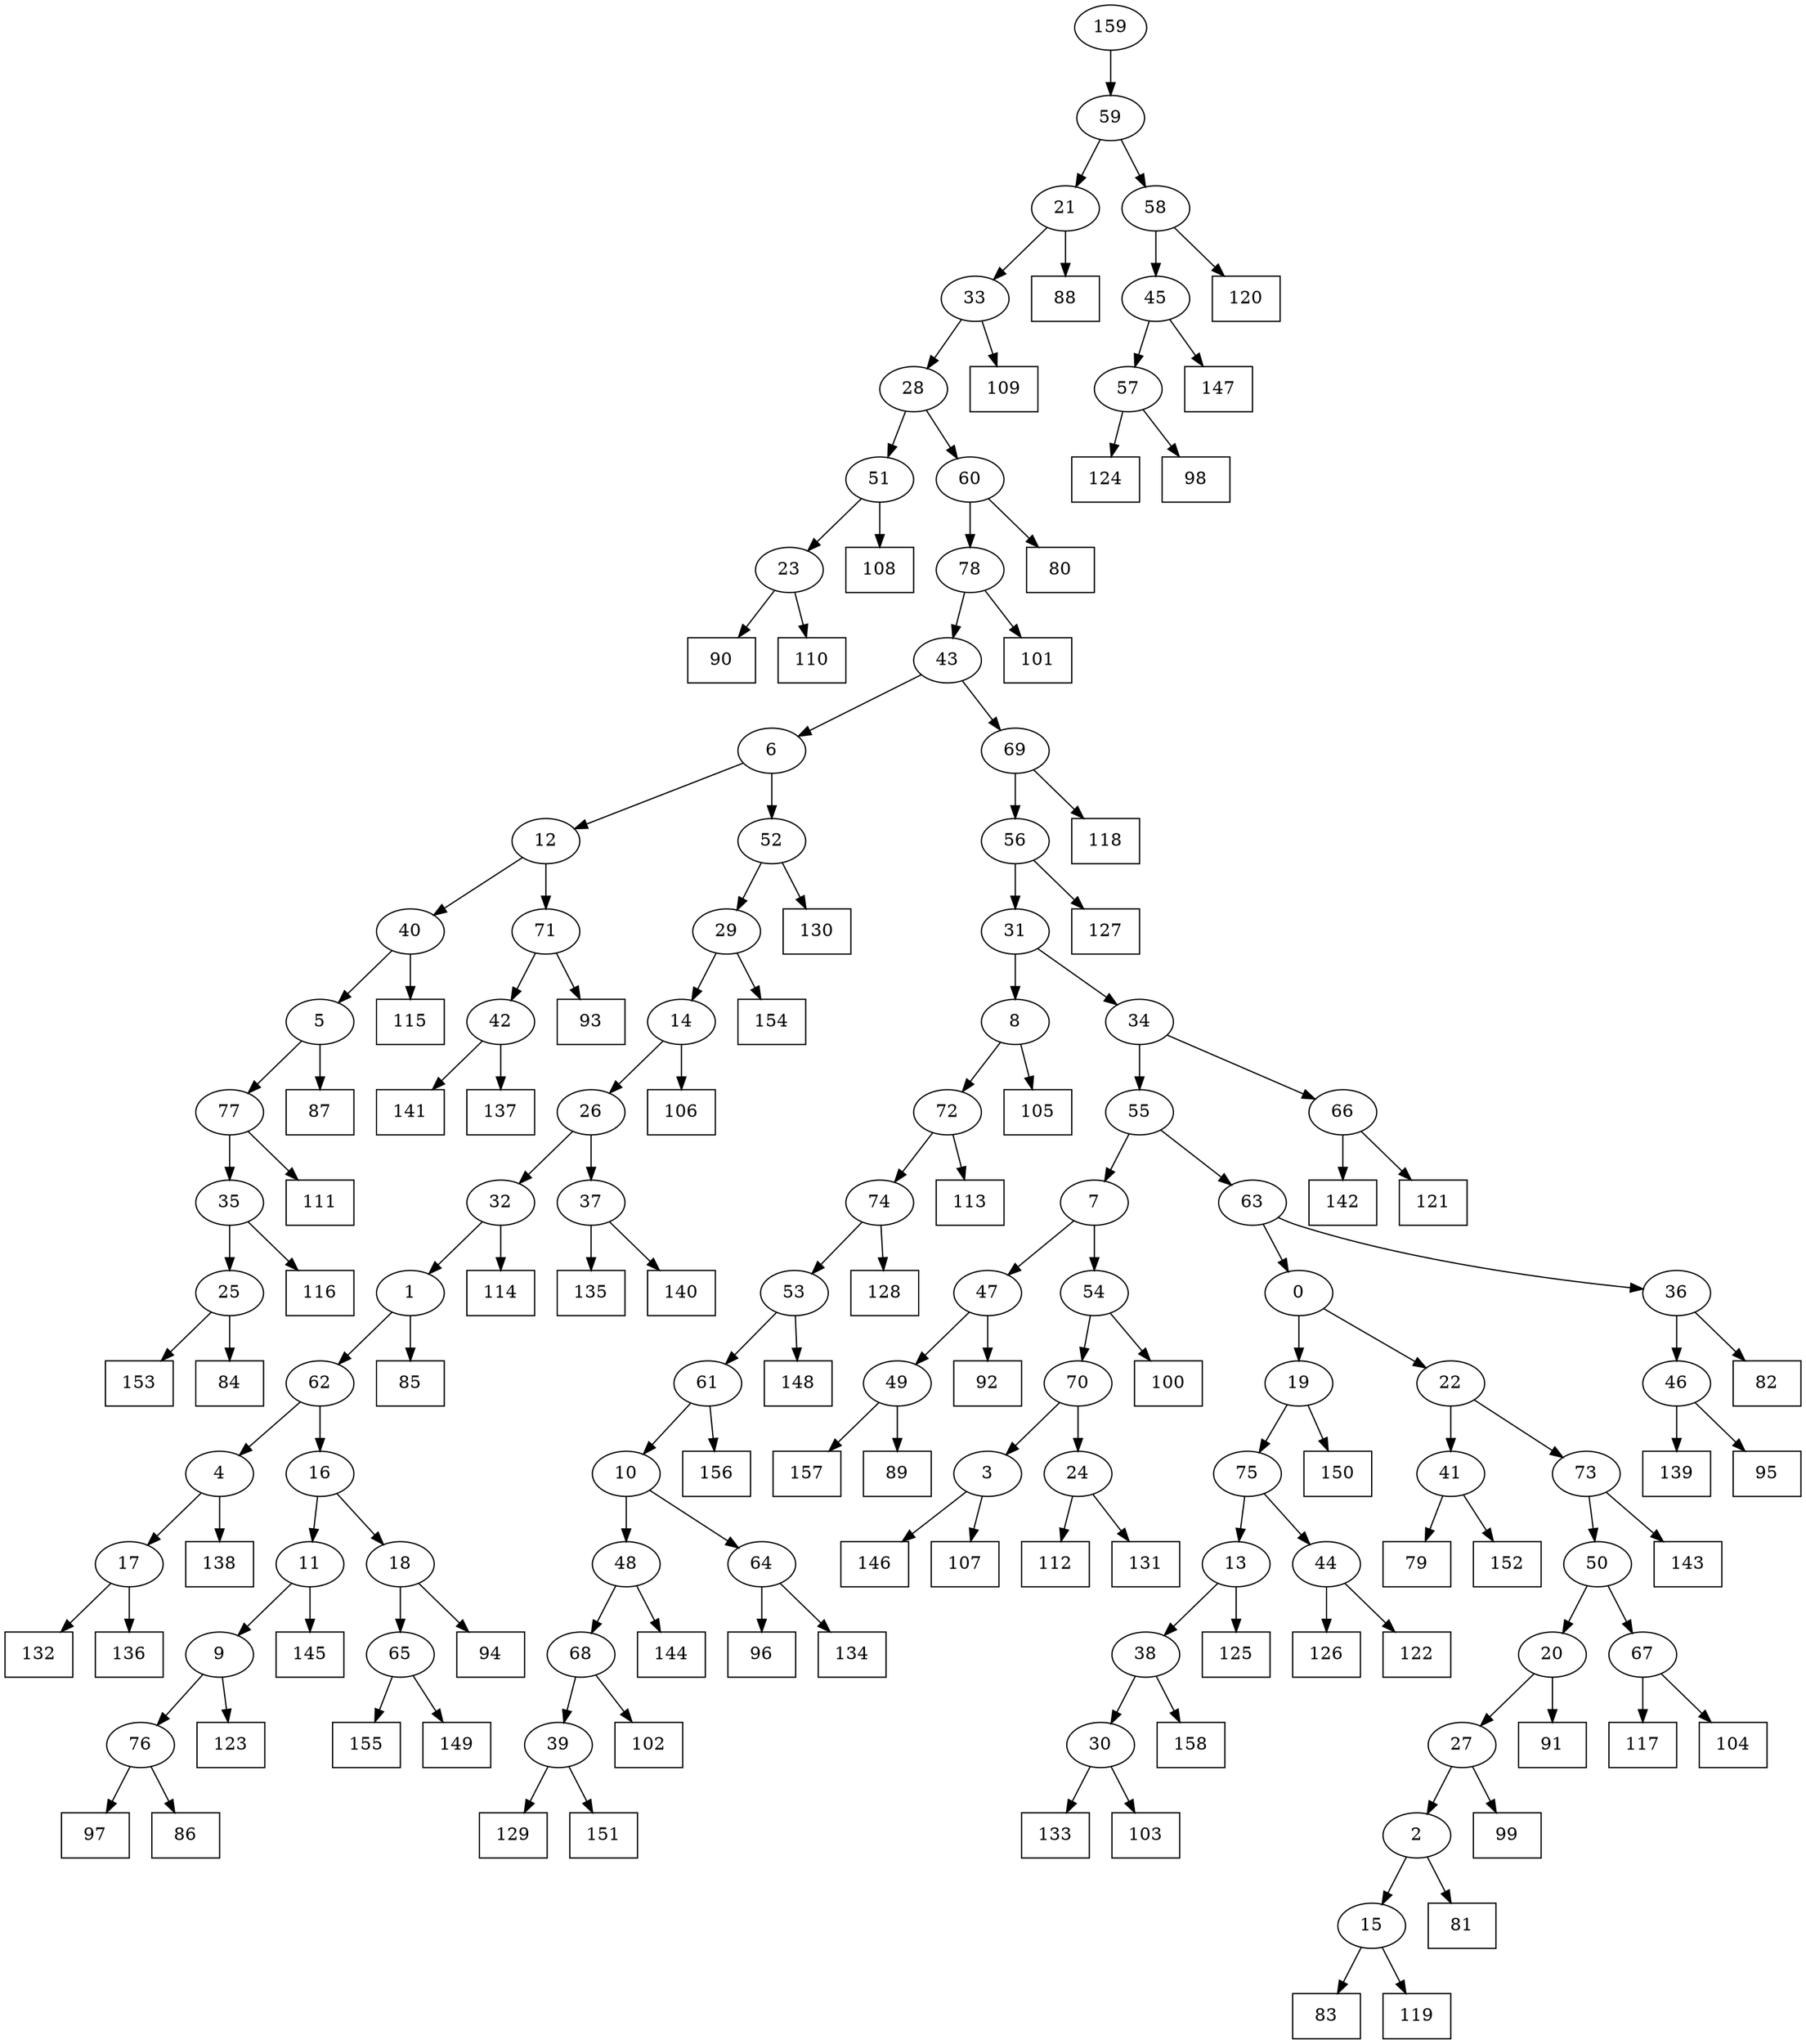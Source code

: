 digraph G {
0[label="0"];
1[label="1"];
2[label="2"];
3[label="3"];
4[label="4"];
5[label="5"];
6[label="6"];
7[label="7"];
8[label="8"];
9[label="9"];
10[label="10"];
11[label="11"];
12[label="12"];
13[label="13"];
14[label="14"];
15[label="15"];
16[label="16"];
17[label="17"];
18[label="18"];
19[label="19"];
20[label="20"];
21[label="21"];
22[label="22"];
23[label="23"];
24[label="24"];
25[label="25"];
26[label="26"];
27[label="27"];
28[label="28"];
29[label="29"];
30[label="30"];
31[label="31"];
32[label="32"];
33[label="33"];
34[label="34"];
35[label="35"];
36[label="36"];
37[label="37"];
38[label="38"];
39[label="39"];
40[label="40"];
41[label="41"];
42[label="42"];
43[label="43"];
44[label="44"];
45[label="45"];
46[label="46"];
47[label="47"];
48[label="48"];
49[label="49"];
50[label="50"];
51[label="51"];
52[label="52"];
53[label="53"];
54[label="54"];
55[label="55"];
56[label="56"];
57[label="57"];
58[label="58"];
59[label="59"];
60[label="60"];
61[label="61"];
62[label="62"];
63[label="63"];
64[label="64"];
65[label="65"];
66[label="66"];
67[label="67"];
68[label="68"];
69[label="69"];
70[label="70"];
71[label="71"];
72[label="72"];
73[label="73"];
74[label="74"];
75[label="75"];
76[label="76"];
77[label="77"];
78[label="78"];
79[shape=box,label="90"];
80[shape=box,label="138"];
81[shape=box,label="124"];
82[shape=box,label="155"];
83[shape=box,label="83"];
84[shape=box,label="117"];
85[shape=box,label="79"];
86[shape=box,label="153"];
87[shape=box,label="85"];
88[shape=box,label="128"];
89[shape=box,label="139"];
90[shape=box,label="113"];
91[shape=box,label="135"];
92[shape=box,label="132"];
93[shape=box,label="141"];
94[shape=box,label="112"];
95[shape=box,label="98"];
96[shape=box,label="114"];
97[shape=box,label="81"];
98[shape=box,label="133"];
99[shape=box,label="96"];
100[shape=box,label="84"];
101[shape=box,label="156"];
102[shape=box,label="158"];
103[shape=box,label="126"];
104[shape=box,label="110"];
105[shape=box,label="82"];
106[shape=box,label="104"];
107[shape=box,label="129"];
108[shape=box,label="120"];
109[shape=box,label="99"];
110[shape=box,label="97"];
111[shape=box,label="122"];
112[shape=box,label="127"];
113[shape=box,label="109"];
114[shape=box,label="149"];
115[shape=box,label="147"];
116[shape=box,label="134"];
117[shape=box,label="130"];
118[shape=box,label="157"];
119[shape=box,label="125"];
120[shape=box,label="95"];
121[shape=box,label="131"];
122[shape=box,label="148"];
123[shape=box,label="123"];
124[shape=box,label="136"];
125[shape=box,label="146"];
126[shape=box,label="93"];
127[shape=box,label="108"];
128[shape=box,label="88"];
129[shape=box,label="101"];
130[shape=box,label="111"];
131[shape=box,label="154"];
132[shape=box,label="94"];
133[shape=box,label="145"];
134[shape=box,label="142"];
135[shape=box,label="115"];
136[shape=box,label="102"];
137[shape=box,label="144"];
138[shape=box,label="86"];
139[shape=box,label="151"];
140[shape=box,label="103"];
141[shape=box,label="107"];
142[shape=box,label="106"];
143[shape=box,label="89"];
144[shape=box,label="137"];
145[shape=box,label="140"];
146[shape=box,label="118"];
147[shape=box,label="143"];
148[shape=box,label="116"];
149[shape=box,label="100"];
150[shape=box,label="121"];
151[shape=box,label="91"];
152[shape=box,label="80"];
153[shape=box,label="87"];
154[shape=box,label="119"];
155[shape=box,label="152"];
156[shape=box,label="105"];
157[shape=box,label="92"];
158[shape=box,label="150"];
159[label="159"];
30->140 ;
53->61 ;
76->138 ;
44->111 ;
67->84 ;
76->110 ;
71->126 ;
56->112 ;
13->119 ;
72->90 ;
21->128 ;
37->145 ;
55->7 ;
24->94 ;
40->5 ;
42->93 ;
41->85 ;
68->136 ;
61->101 ;
73->50 ;
50->67 ;
46->120 ;
18->132 ;
62->16 ;
24->121 ;
52->117 ;
66->150 ;
72->74 ;
29->131 ;
15->83 ;
78->129 ;
78->43 ;
20->151 ;
5->153 ;
22->73 ;
3->141 ;
62->4 ;
4->80 ;
34->66 ;
23->104 ;
3->125 ;
38->102 ;
15->154 ;
31->34 ;
66->134 ;
67->106 ;
16->11 ;
45->115 ;
73->147 ;
21->33 ;
1->87 ;
7->47 ;
47->157 ;
19->75 ;
17->124 ;
32->1 ;
2->15 ;
75->13 ;
13->38 ;
9->123 ;
5->77 ;
12->40 ;
27->109 ;
57->95 ;
74->53 ;
53->122 ;
32->96 ;
54->149 ;
41->155 ;
38->30 ;
74->88 ;
61->10 ;
0->22 ;
22->41 ;
1->62 ;
63->0 ;
65->82 ;
25->100 ;
77->130 ;
71->42 ;
42->144 ;
43->6 ;
6->12 ;
49->118 ;
58->45 ;
44->103 ;
30->98 ;
8->156 ;
14->26 ;
26->32 ;
70->3 ;
7->54 ;
54->70 ;
35->25 ;
59->21 ;
69->146 ;
46->89 ;
11->9 ;
9->76 ;
57->81 ;
16->18 ;
45->57 ;
51->127 ;
10->64 ;
64->99 ;
40->135 ;
48->137 ;
56->31 ;
31->8 ;
25->86 ;
27->2 ;
37->91 ;
2->97 ;
48->68 ;
60->78 ;
77->35 ;
35->148 ;
29->14 ;
14->142 ;
70->24 ;
50->20 ;
20->27 ;
33->113 ;
33->28 ;
28->51 ;
159->59 ;
4->17 ;
17->92 ;
12->71 ;
0->19 ;
19->158 ;
36->46 ;
34->55 ;
55->63 ;
64->116 ;
63->36 ;
36->105 ;
8->72 ;
43->69 ;
69->56 ;
11->133 ;
59->58 ;
58->108 ;
68->39 ;
39->139 ;
10->48 ;
47->49 ;
49->143 ;
28->60 ;
60->152 ;
75->44 ;
6->52 ;
52->29 ;
26->37 ;
18->65 ;
65->114 ;
39->107 ;
51->23 ;
23->79 ;
}
